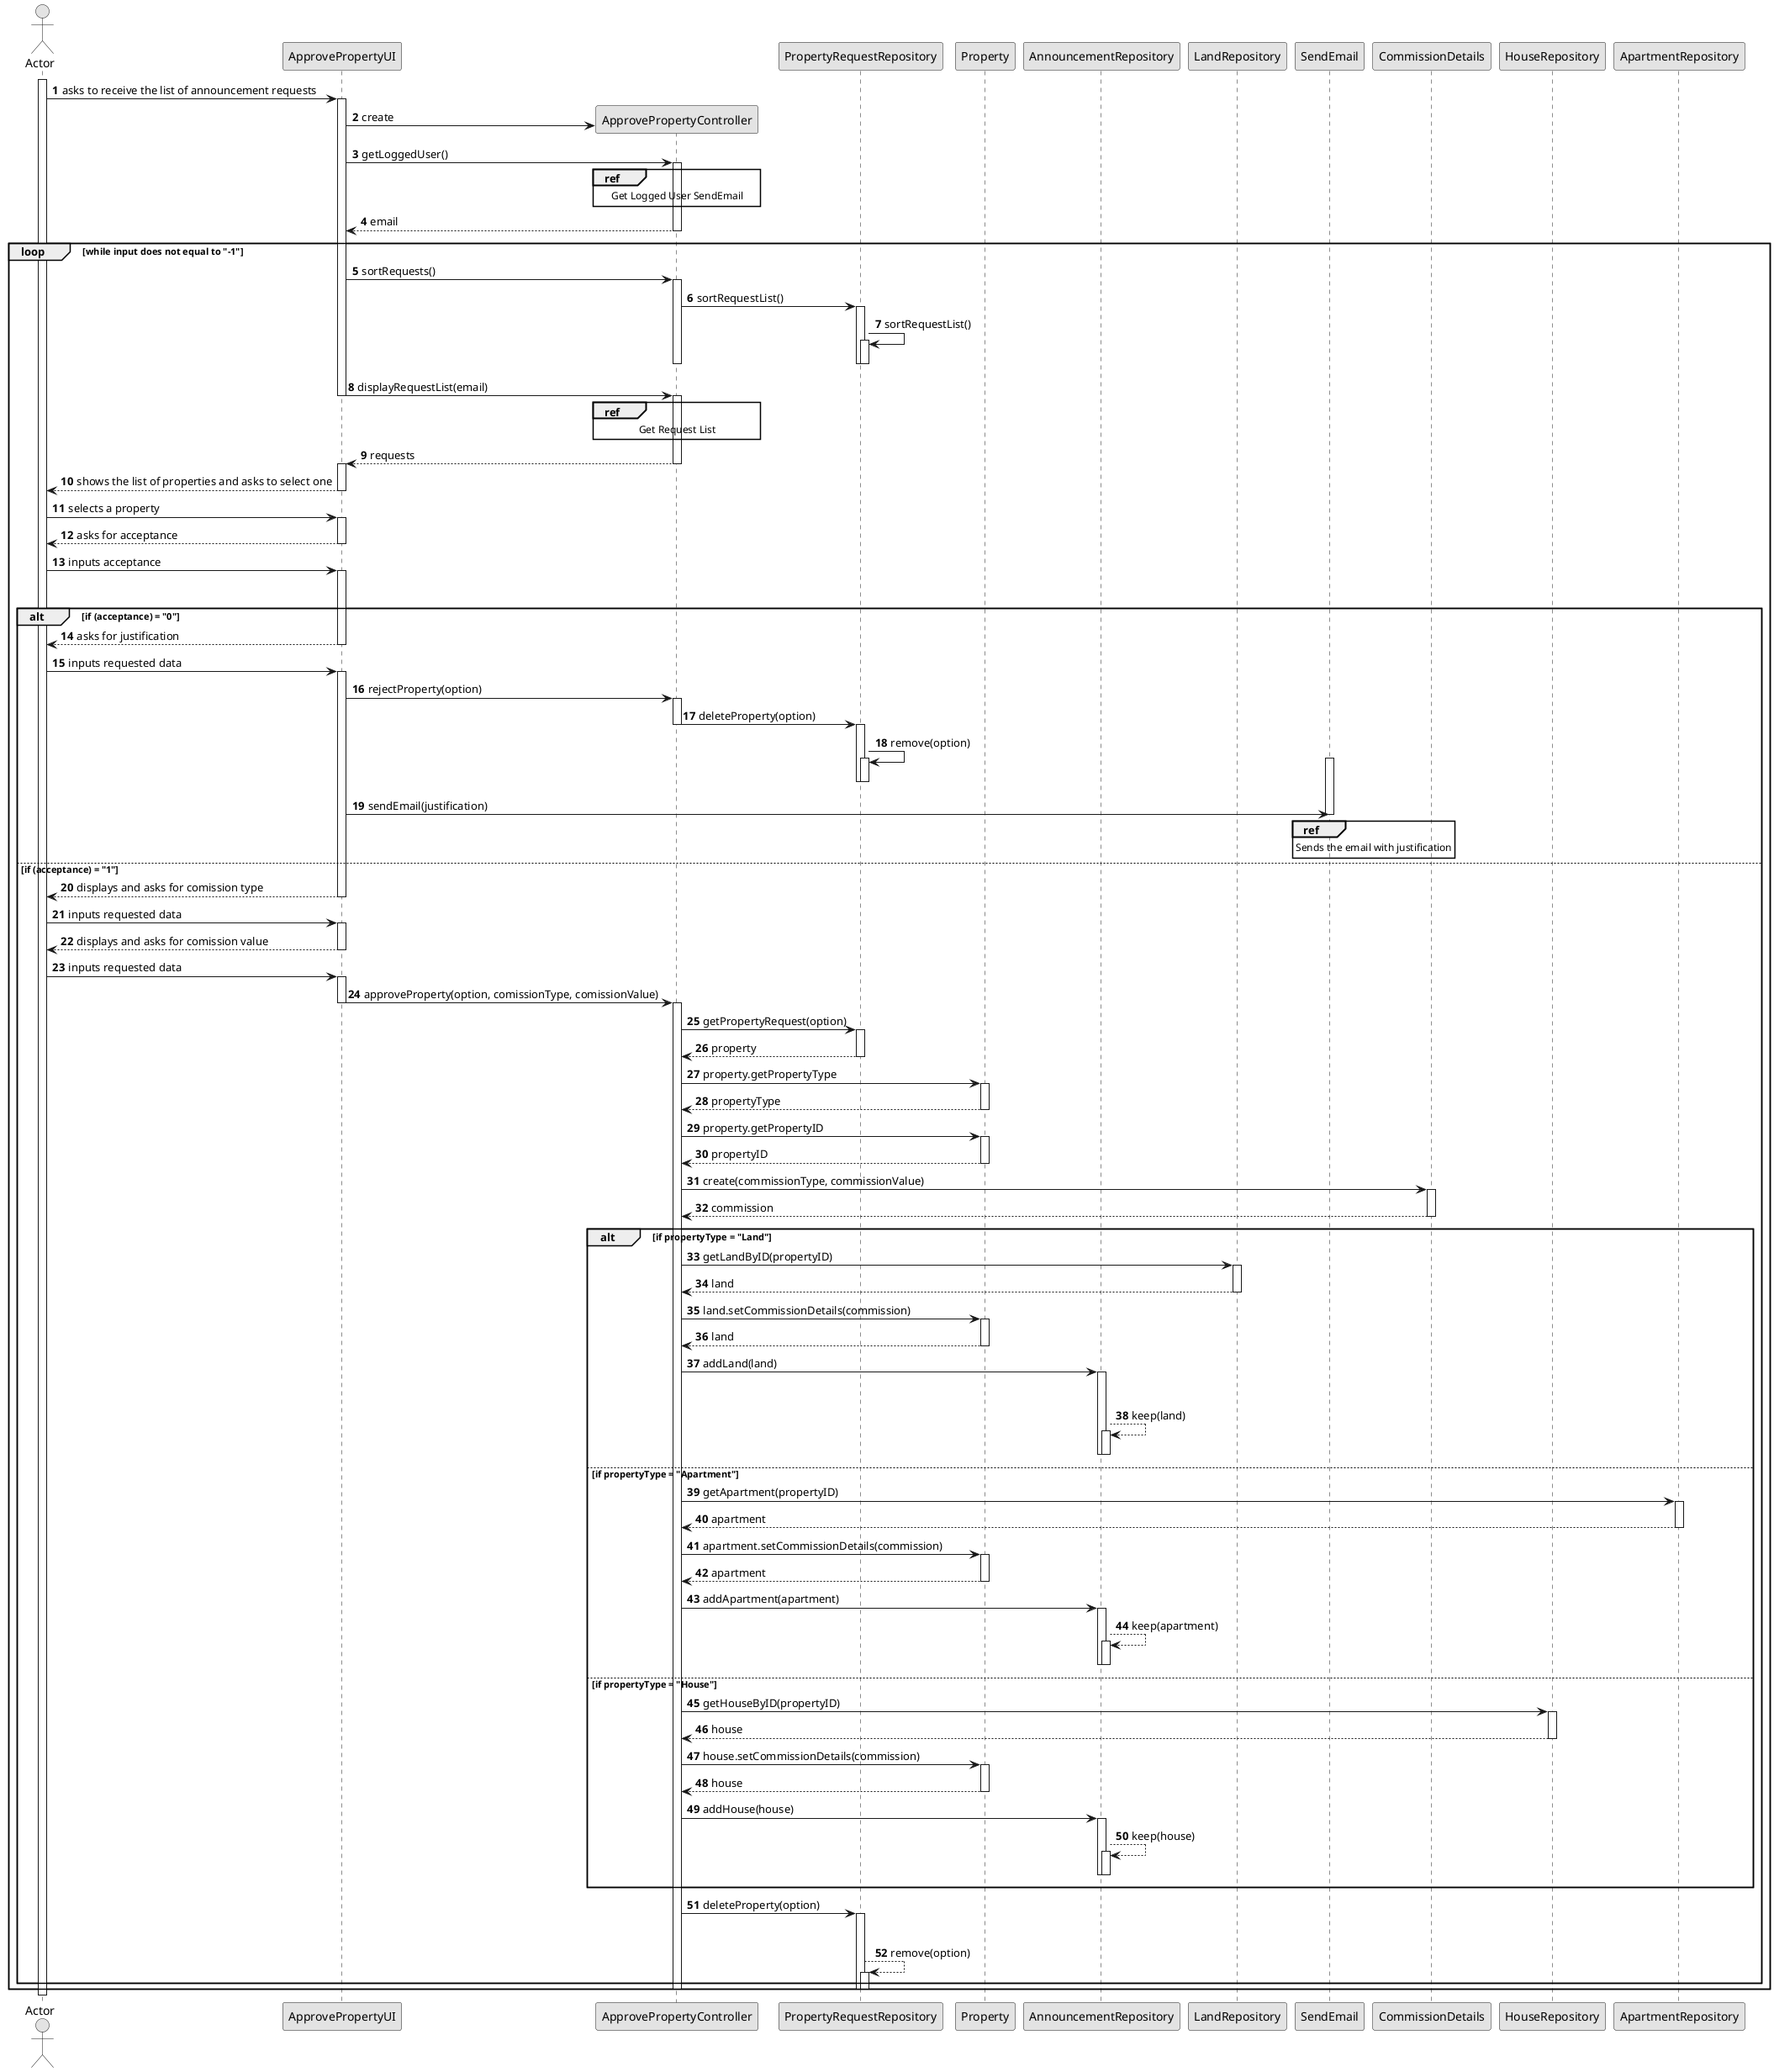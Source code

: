 @startuml
skinparam monochrome true
skinparam packageStyle rectangle
skinparam shadowing false

autonumber

'hide footbox
actor "Actor" as Agent
participant "ApprovePropertyUI" as UI
participant "ApprovePropertyController" as Controller
participant "PropertyRequestRepository" as Repository
participant "Property"
participant "AnnouncementRepository"

activate Agent

Agent -> UI : asks to receive the list of announcement requests
activate UI
UI -> Controller** : create
UI -> Controller : getLoggedUser()

activate Controller
ref over Controller, Controller
    Get Logged User SendEmail
end
Controller --> UI : email
deactivate Controller

loop while input does not equal to "-1"
UI -> Controller : sortRequests()
activate Controller

Controller -> Repository :  sortRequestList()
    activate Repository


    Repository -> Repository : sortRequestList()
    activate Repository
    deactivate Repository
    deactivate Repository
deactivate Controller
UI -> Controller : displayRequestList(email)


deactivate UI
activate Controller
ref over Controller, Controller
    Get Request List
end

deactivate Repository
Controller --> UI : requests
deactivate Controller
activate UI
deactivate Controller



UI --> Agent : shows the list of properties and asks to select one

deactivate UI

Agent -> UI : selects a property
activate UI


UI --> Agent : asks for acceptance

deactivate UI


Agent -> UI : inputs acceptance
activate UI




deactivate Controller
alt if (acceptance) = "0"

UI --> Agent : asks for justification
deactivate UI
Agent -> UI : inputs requested data
activate UI
UI -> Controller : rejectProperty(option)

activate Controller

Controller -> Repository : deleteProperty(option)
deactivate Controller
activate Repository
    deactivate LandRepository
    Repository -> Repository : remove(option)
    activate Repository
    deactivate Repository
    deactivate Repository

activate SendEmail
UI -> SendEmail : sendEmail(justification)

ref over SendEmail, SendEmail
    Sends the email with justification
end
deactivate SendEmail



deactivate Controller



else if (acceptance) = "1"



UI --> Agent : displays and asks for comission type
deactivate UI
Agent -> UI : inputs requested data
activate UI
UI --> Agent : displays and asks for comission value
deactivate UI
Agent -> UI : inputs requested data
activate UI

UI -> Controller : approveProperty(option, comissionType, comissionValue)
deactivate UI
activate Controller
Controller -> Repository : getPropertyRequest(option)
activate Repository
Repository --> Controller : property
deactivate Repository
Controller -> Property : property.getPropertyType
activate Property
Property --> Controller : propertyType
deactivate Property

Controller -> Property : property.getPropertyID
activate Property
Property --> Controller : propertyID
deactivate Property
deactivate Repository
Controller -> CommissionDetails : create(commissionType, commissionValue)
activate CommissionDetails
CommissionDetails --> Controller : commission
deactivate CommissionDetails



alt if propertyType = "Land"
    Controller -> LandRepository : getLandByID(propertyID)
    activate LandRepository
    LandRepository --> Controller : land
    deactivate LandRepository
    Controller -> Property : land.setCommissionDetails(commission)
    activate Property
    Property --> Controller : land
    deactivate Property

    Controller -> AnnouncementRepository : addLand(land)
    activate AnnouncementRepository
                 deactivate HouseRepository
                 AnnouncementRepository --> AnnouncementRepository : keep(land)
                 activate AnnouncementRepository
                     deactivate AnnouncementRepository
                 deactivate AnnouncementRepository
    deactivate Property


    deactivate Property
    deactivate AnnouncementRepository
    deactivate LandRepository

else if propertyType = "Apartment"
    Controller -> ApartmentRepository : getApartment(propertyID)
    activate ApartmentRepository
    ApartmentRepository --> Controller : apartment
    deactivate ApartmentRepository
     Controller -> Property : apartment.setCommissionDetails(commission)
        activate Property
        Property --> Controller : apartment
        deactivate Property


     Controller -> AnnouncementRepository : addApartment(apartment)
         deactivate Property
         activate AnnouncementRepository
            deactivate ApartmentRepository
         AnnouncementRepository --> AnnouncementRepository : keep(apartment)
         activate AnnouncementRepository
             deactivate AnnouncementRepository
         deactivate AnnouncementRepository



else if propertyType = "House"
     Controller -> HouseRepository : getHouseByID(propertyID)
     activate HouseRepository
     HouseRepository --> Controller : house
     deactivate HouseRepository
      Controller -> Property : house.setCommissionDetails(commission)
      activate Property
      Property --> Controller : house

deactivate Property

         Controller -> AnnouncementRepository : addHouse(house)
             deactivate Property
             activate AnnouncementRepository
             deactivate HouseRepository
             AnnouncementRepository --> AnnouncementRepository : keep(house)
             activate AnnouncementRepository
                 deactivate AnnouncementRepository
             deactivate AnnouncementRepository

end


deactivate AnnouncementRepository



Controller -> Repository : deleteProperty(option)
activate Repository
    deactivate LandRepository
    Repository --> Repository : remove(option)
    activate Repository
   end alt
    deactivate Repository
    deactivate Repository

    deactivate Repository
    deactivate Repository
deactivate Controller


deactivate Repository
deactivate Repository



deactivate Repository
deactivate Repository


end loop
deactivate Controller
deactivate Repository




deactivate Agent

@enduml